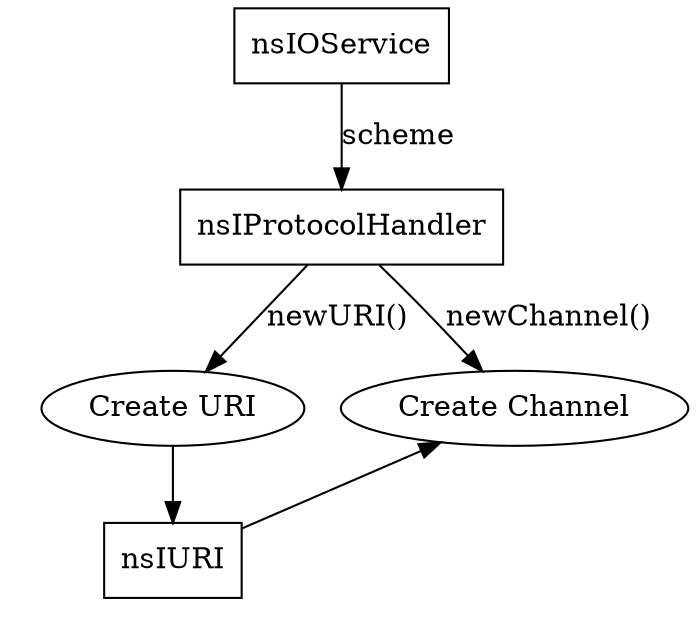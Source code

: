 digraph G {
  node[shape=box];

  nsIProtocolHandler -> createURI[label="newURI()"];
  nsIProtocolHandler -> createChannel[label="newChannel()"];
  nsIOService -> nsIProtocolHandler[label="scheme"];

  subgraph cluster0 {
    style="invis"
    nsIURI[shape=box];
    createURI[shape=ellipse,label="Create URI"];
    createURI->nsIURI;
  }

  createChannel[label="Create Channel",shape=ellipse];
  nsIURI -> createChannel [constraint=false];
}